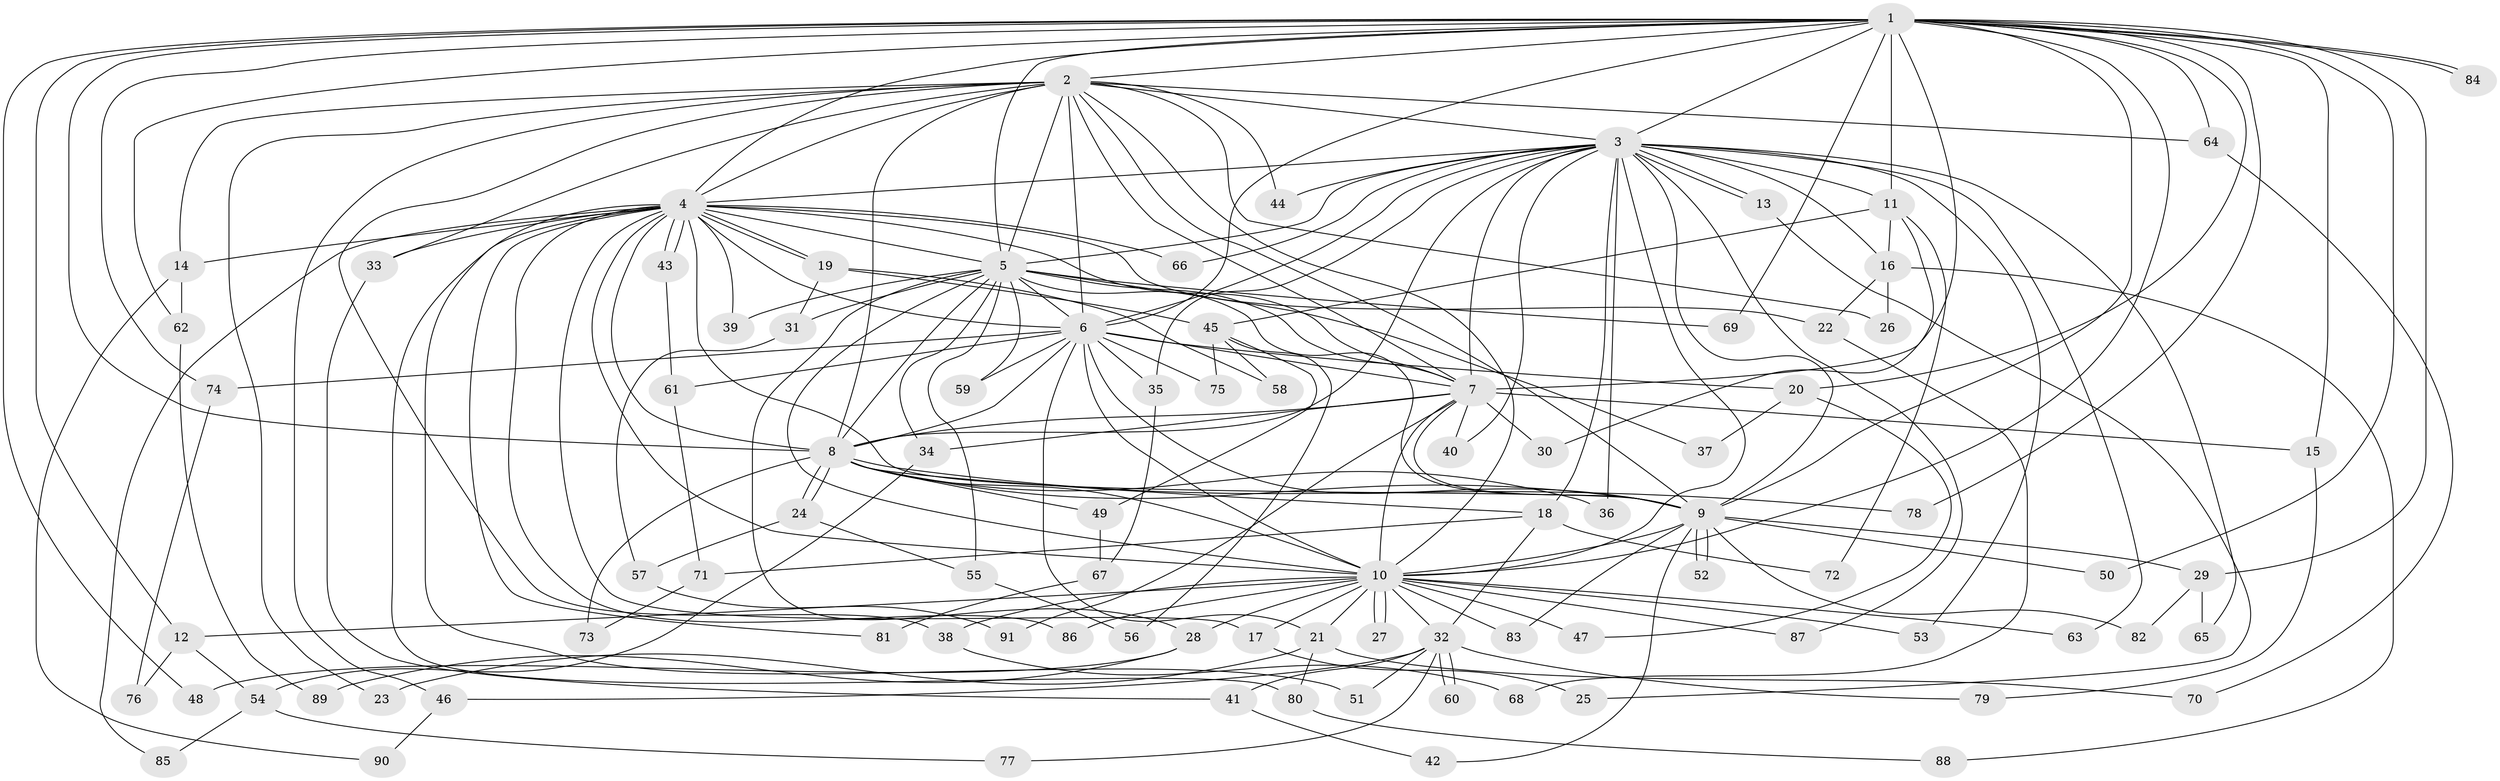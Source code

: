 // coarse degree distribution, {19: 0.029850746268656716, 21: 0.029850746268656716, 22: 0.014925373134328358, 16: 0.014925373134328358, 15: 0.014925373134328358, 13: 0.029850746268656716, 6: 0.04477611940298507, 4: 0.13432835820895522, 3: 0.16417910447761194, 5: 0.029850746268656716, 2: 0.47761194029850745, 10: 0.014925373134328358}
// Generated by graph-tools (version 1.1) at 2025/41/03/06/25 10:41:35]
// undirected, 91 vertices, 207 edges
graph export_dot {
graph [start="1"]
  node [color=gray90,style=filled];
  1;
  2;
  3;
  4;
  5;
  6;
  7;
  8;
  9;
  10;
  11;
  12;
  13;
  14;
  15;
  16;
  17;
  18;
  19;
  20;
  21;
  22;
  23;
  24;
  25;
  26;
  27;
  28;
  29;
  30;
  31;
  32;
  33;
  34;
  35;
  36;
  37;
  38;
  39;
  40;
  41;
  42;
  43;
  44;
  45;
  46;
  47;
  48;
  49;
  50;
  51;
  52;
  53;
  54;
  55;
  56;
  57;
  58;
  59;
  60;
  61;
  62;
  63;
  64;
  65;
  66;
  67;
  68;
  69;
  70;
  71;
  72;
  73;
  74;
  75;
  76;
  77;
  78;
  79;
  80;
  81;
  82;
  83;
  84;
  85;
  86;
  87;
  88;
  89;
  90;
  91;
  1 -- 2;
  1 -- 3;
  1 -- 4;
  1 -- 5;
  1 -- 6;
  1 -- 7;
  1 -- 8;
  1 -- 9;
  1 -- 10;
  1 -- 11;
  1 -- 12;
  1 -- 15;
  1 -- 20;
  1 -- 29;
  1 -- 48;
  1 -- 50;
  1 -- 62;
  1 -- 64;
  1 -- 69;
  1 -- 74;
  1 -- 78;
  1 -- 84;
  1 -- 84;
  2 -- 3;
  2 -- 4;
  2 -- 5;
  2 -- 6;
  2 -- 7;
  2 -- 8;
  2 -- 9;
  2 -- 10;
  2 -- 14;
  2 -- 23;
  2 -- 26;
  2 -- 33;
  2 -- 38;
  2 -- 44;
  2 -- 46;
  2 -- 64;
  3 -- 4;
  3 -- 5;
  3 -- 6;
  3 -- 7;
  3 -- 8;
  3 -- 9;
  3 -- 10;
  3 -- 11;
  3 -- 13;
  3 -- 13;
  3 -- 16;
  3 -- 18;
  3 -- 35;
  3 -- 36;
  3 -- 40;
  3 -- 44;
  3 -- 53;
  3 -- 63;
  3 -- 65;
  3 -- 66;
  3 -- 87;
  4 -- 5;
  4 -- 6;
  4 -- 7;
  4 -- 8;
  4 -- 9;
  4 -- 10;
  4 -- 14;
  4 -- 17;
  4 -- 19;
  4 -- 19;
  4 -- 22;
  4 -- 33;
  4 -- 39;
  4 -- 43;
  4 -- 43;
  4 -- 51;
  4 -- 66;
  4 -- 80;
  4 -- 81;
  4 -- 85;
  4 -- 86;
  5 -- 6;
  5 -- 7;
  5 -- 8;
  5 -- 9;
  5 -- 10;
  5 -- 28;
  5 -- 31;
  5 -- 34;
  5 -- 37;
  5 -- 39;
  5 -- 55;
  5 -- 59;
  5 -- 69;
  6 -- 7;
  6 -- 8;
  6 -- 9;
  6 -- 10;
  6 -- 20;
  6 -- 21;
  6 -- 35;
  6 -- 59;
  6 -- 61;
  6 -- 74;
  6 -- 75;
  7 -- 8;
  7 -- 9;
  7 -- 10;
  7 -- 15;
  7 -- 30;
  7 -- 34;
  7 -- 40;
  7 -- 91;
  8 -- 9;
  8 -- 10;
  8 -- 18;
  8 -- 24;
  8 -- 24;
  8 -- 36;
  8 -- 49;
  8 -- 73;
  8 -- 78;
  9 -- 10;
  9 -- 29;
  9 -- 42;
  9 -- 50;
  9 -- 52;
  9 -- 52;
  9 -- 82;
  9 -- 83;
  10 -- 12;
  10 -- 17;
  10 -- 21;
  10 -- 27;
  10 -- 27;
  10 -- 28;
  10 -- 32;
  10 -- 38;
  10 -- 47;
  10 -- 53;
  10 -- 63;
  10 -- 83;
  10 -- 86;
  10 -- 87;
  11 -- 16;
  11 -- 30;
  11 -- 45;
  11 -- 72;
  12 -- 54;
  12 -- 76;
  13 -- 25;
  14 -- 62;
  14 -- 90;
  15 -- 79;
  16 -- 22;
  16 -- 26;
  16 -- 88;
  17 -- 25;
  18 -- 32;
  18 -- 71;
  18 -- 72;
  19 -- 31;
  19 -- 45;
  19 -- 58;
  20 -- 37;
  20 -- 47;
  21 -- 23;
  21 -- 70;
  21 -- 80;
  22 -- 68;
  24 -- 55;
  24 -- 57;
  28 -- 48;
  28 -- 89;
  29 -- 65;
  29 -- 82;
  31 -- 57;
  32 -- 41;
  32 -- 46;
  32 -- 51;
  32 -- 60;
  32 -- 60;
  32 -- 77;
  32 -- 79;
  33 -- 41;
  34 -- 54;
  35 -- 67;
  38 -- 68;
  41 -- 42;
  43 -- 61;
  45 -- 49;
  45 -- 56;
  45 -- 58;
  45 -- 75;
  46 -- 90;
  49 -- 67;
  54 -- 77;
  54 -- 85;
  55 -- 56;
  57 -- 91;
  61 -- 71;
  62 -- 89;
  64 -- 70;
  67 -- 81;
  71 -- 73;
  74 -- 76;
  80 -- 88;
}
